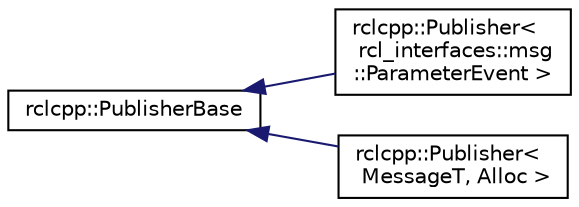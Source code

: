 digraph "Graphical Class Hierarchy"
{
  edge [fontname="Helvetica",fontsize="10",labelfontname="Helvetica",labelfontsize="10"];
  node [fontname="Helvetica",fontsize="10",shape=record];
  rankdir="LR";
  Node0 [label="rclcpp::PublisherBase",height=0.2,width=0.4,color="black", fillcolor="white", style="filled",URL="$classrclcpp_1_1PublisherBase.html"];
  Node0 -> Node1 [dir="back",color="midnightblue",fontsize="10",style="solid",fontname="Helvetica"];
  Node1 [label="rclcpp::Publisher\<\l rcl_interfaces::msg\l::ParameterEvent \>",height=0.2,width=0.4,color="black", fillcolor="white", style="filled",URL="$classrclcpp_1_1Publisher.html"];
  Node0 -> Node2 [dir="back",color="midnightblue",fontsize="10",style="solid",fontname="Helvetica"];
  Node2 [label="rclcpp::Publisher\<\l MessageT, Alloc \>",height=0.2,width=0.4,color="black", fillcolor="white", style="filled",URL="$classrclcpp_1_1Publisher.html",tooltip="A publisher publishes messages of any type to a topic. "];
}
